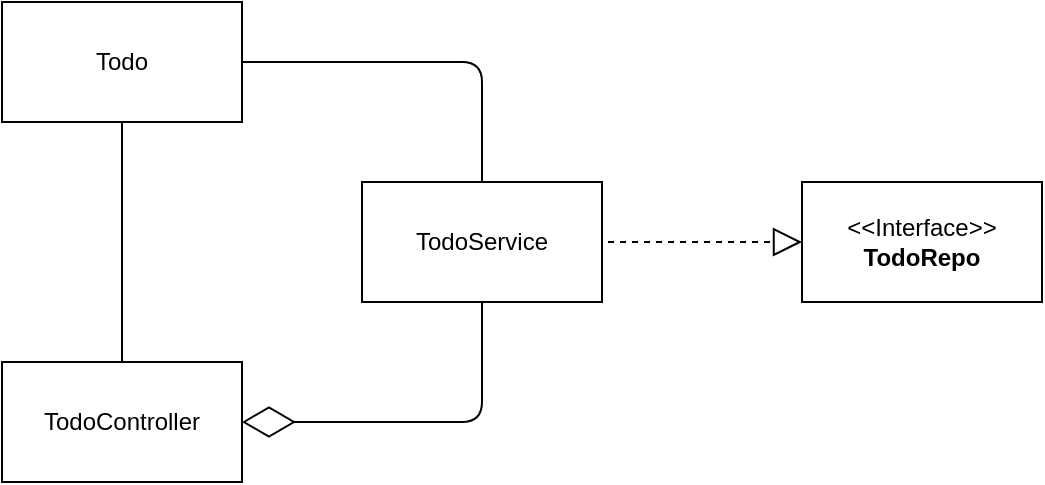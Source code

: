 <mxfile version="14.9.4" type="device"><diagram id="85oTWva-oaclzse4g7Th" name="Page-1"><mxGraphModel dx="1422" dy="800" grid="1" gridSize="10" guides="1" tooltips="1" connect="1" arrows="1" fold="1" page="1" pageScale="1" pageWidth="850" pageHeight="1100" math="0" shadow="0"><root><mxCell id="0"/><mxCell id="1" parent="0"/><mxCell id="soPZCx98wcnkOmwArJ1D-1" value="Todo" style="rounded=0;whiteSpace=wrap;html=1;" vertex="1" parent="1"><mxGeometry x="150" y="160" width="120" height="60" as="geometry"/></mxCell><mxCell id="soPZCx98wcnkOmwArJ1D-2" value="TodoController" style="rounded=0;whiteSpace=wrap;html=1;" vertex="1" parent="1"><mxGeometry x="150" y="340" width="120" height="60" as="geometry"/></mxCell><mxCell id="soPZCx98wcnkOmwArJ1D-3" value="TodoService" style="rounded=0;whiteSpace=wrap;html=1;" vertex="1" parent="1"><mxGeometry x="330" y="250" width="120" height="60" as="geometry"/></mxCell><mxCell id="soPZCx98wcnkOmwArJ1D-4" value="&amp;lt;&amp;lt;Interface&amp;gt;&amp;gt;&lt;br&gt;&lt;b&gt;TodoRepo&lt;/b&gt;" style="rounded=0;whiteSpace=wrap;html=1;" vertex="1" parent="1"><mxGeometry x="550" y="250" width="120" height="60" as="geometry"/></mxCell><mxCell id="soPZCx98wcnkOmwArJ1D-5" value="" style="endArrow=none;html=1;exitX=0.5;exitY=0;exitDx=0;exitDy=0;entryX=0.5;entryY=1;entryDx=0;entryDy=0;" edge="1" parent="1" source="soPZCx98wcnkOmwArJ1D-2" target="soPZCx98wcnkOmwArJ1D-1"><mxGeometry width="50" height="50" relative="1" as="geometry"><mxPoint x="400" y="430" as="sourcePoint"/><mxPoint x="450" y="380" as="targetPoint"/></mxGeometry></mxCell><mxCell id="soPZCx98wcnkOmwArJ1D-6" value="" style="endArrow=none;html=1;entryX=0.5;entryY=0;entryDx=0;entryDy=0;" edge="1" parent="1" target="soPZCx98wcnkOmwArJ1D-3"><mxGeometry width="50" height="50" relative="1" as="geometry"><mxPoint x="270" y="190" as="sourcePoint"/><mxPoint x="320" y="140" as="targetPoint"/><Array as="points"><mxPoint x="390" y="190"/></Array></mxGeometry></mxCell><mxCell id="soPZCx98wcnkOmwArJ1D-8" value="" style="endArrow=block;dashed=1;endFill=0;endSize=12;html=1;entryX=0;entryY=0.5;entryDx=0;entryDy=0;" edge="1" parent="1" target="soPZCx98wcnkOmwArJ1D-4"><mxGeometry width="160" relative="1" as="geometry"><mxPoint x="453" y="280" as="sourcePoint"/><mxPoint x="660" y="360" as="targetPoint"/></mxGeometry></mxCell><mxCell id="soPZCx98wcnkOmwArJ1D-9" value="" style="endArrow=diamondThin;endFill=0;endSize=24;html=1;exitX=0.5;exitY=1;exitDx=0;exitDy=0;entryX=1;entryY=0.5;entryDx=0;entryDy=0;" edge="1" parent="1" source="soPZCx98wcnkOmwArJ1D-3" target="soPZCx98wcnkOmwArJ1D-2"><mxGeometry width="160" relative="1" as="geometry"><mxPoint x="340" y="300" as="sourcePoint"/><mxPoint x="500" y="300" as="targetPoint"/><Array as="points"><mxPoint x="390" y="370"/></Array></mxGeometry></mxCell></root></mxGraphModel></diagram></mxfile>